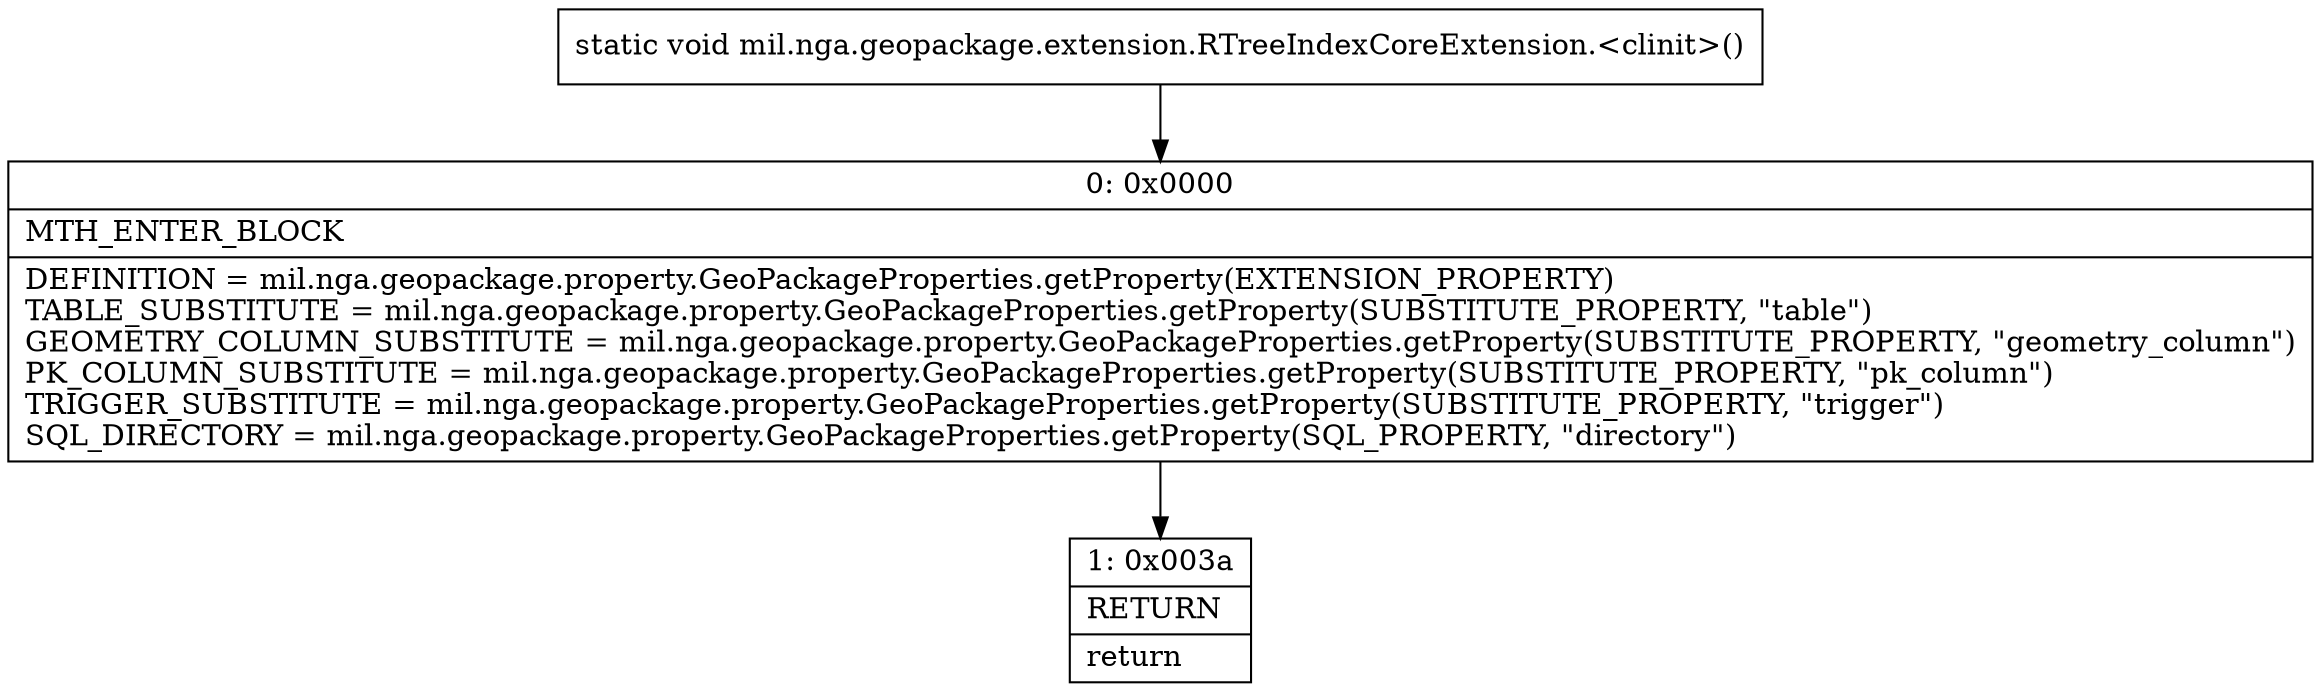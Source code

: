 digraph "CFG formil.nga.geopackage.extension.RTreeIndexCoreExtension.\<clinit\>()V" {
Node_0 [shape=record,label="{0\:\ 0x0000|MTH_ENTER_BLOCK\l|DEFINITION = mil.nga.geopackage.property.GeoPackageProperties.getProperty(EXTENSION_PROPERTY)\lTABLE_SUBSTITUTE = mil.nga.geopackage.property.GeoPackageProperties.getProperty(SUBSTITUTE_PROPERTY, \"table\")\lGEOMETRY_COLUMN_SUBSTITUTE = mil.nga.geopackage.property.GeoPackageProperties.getProperty(SUBSTITUTE_PROPERTY, \"geometry_column\")\lPK_COLUMN_SUBSTITUTE = mil.nga.geopackage.property.GeoPackageProperties.getProperty(SUBSTITUTE_PROPERTY, \"pk_column\")\lTRIGGER_SUBSTITUTE = mil.nga.geopackage.property.GeoPackageProperties.getProperty(SUBSTITUTE_PROPERTY, \"trigger\")\lSQL_DIRECTORY = mil.nga.geopackage.property.GeoPackageProperties.getProperty(SQL_PROPERTY, \"directory\")\l}"];
Node_1 [shape=record,label="{1\:\ 0x003a|RETURN\l|return\l}"];
MethodNode[shape=record,label="{static void mil.nga.geopackage.extension.RTreeIndexCoreExtension.\<clinit\>() }"];
MethodNode -> Node_0;
Node_0 -> Node_1;
}

